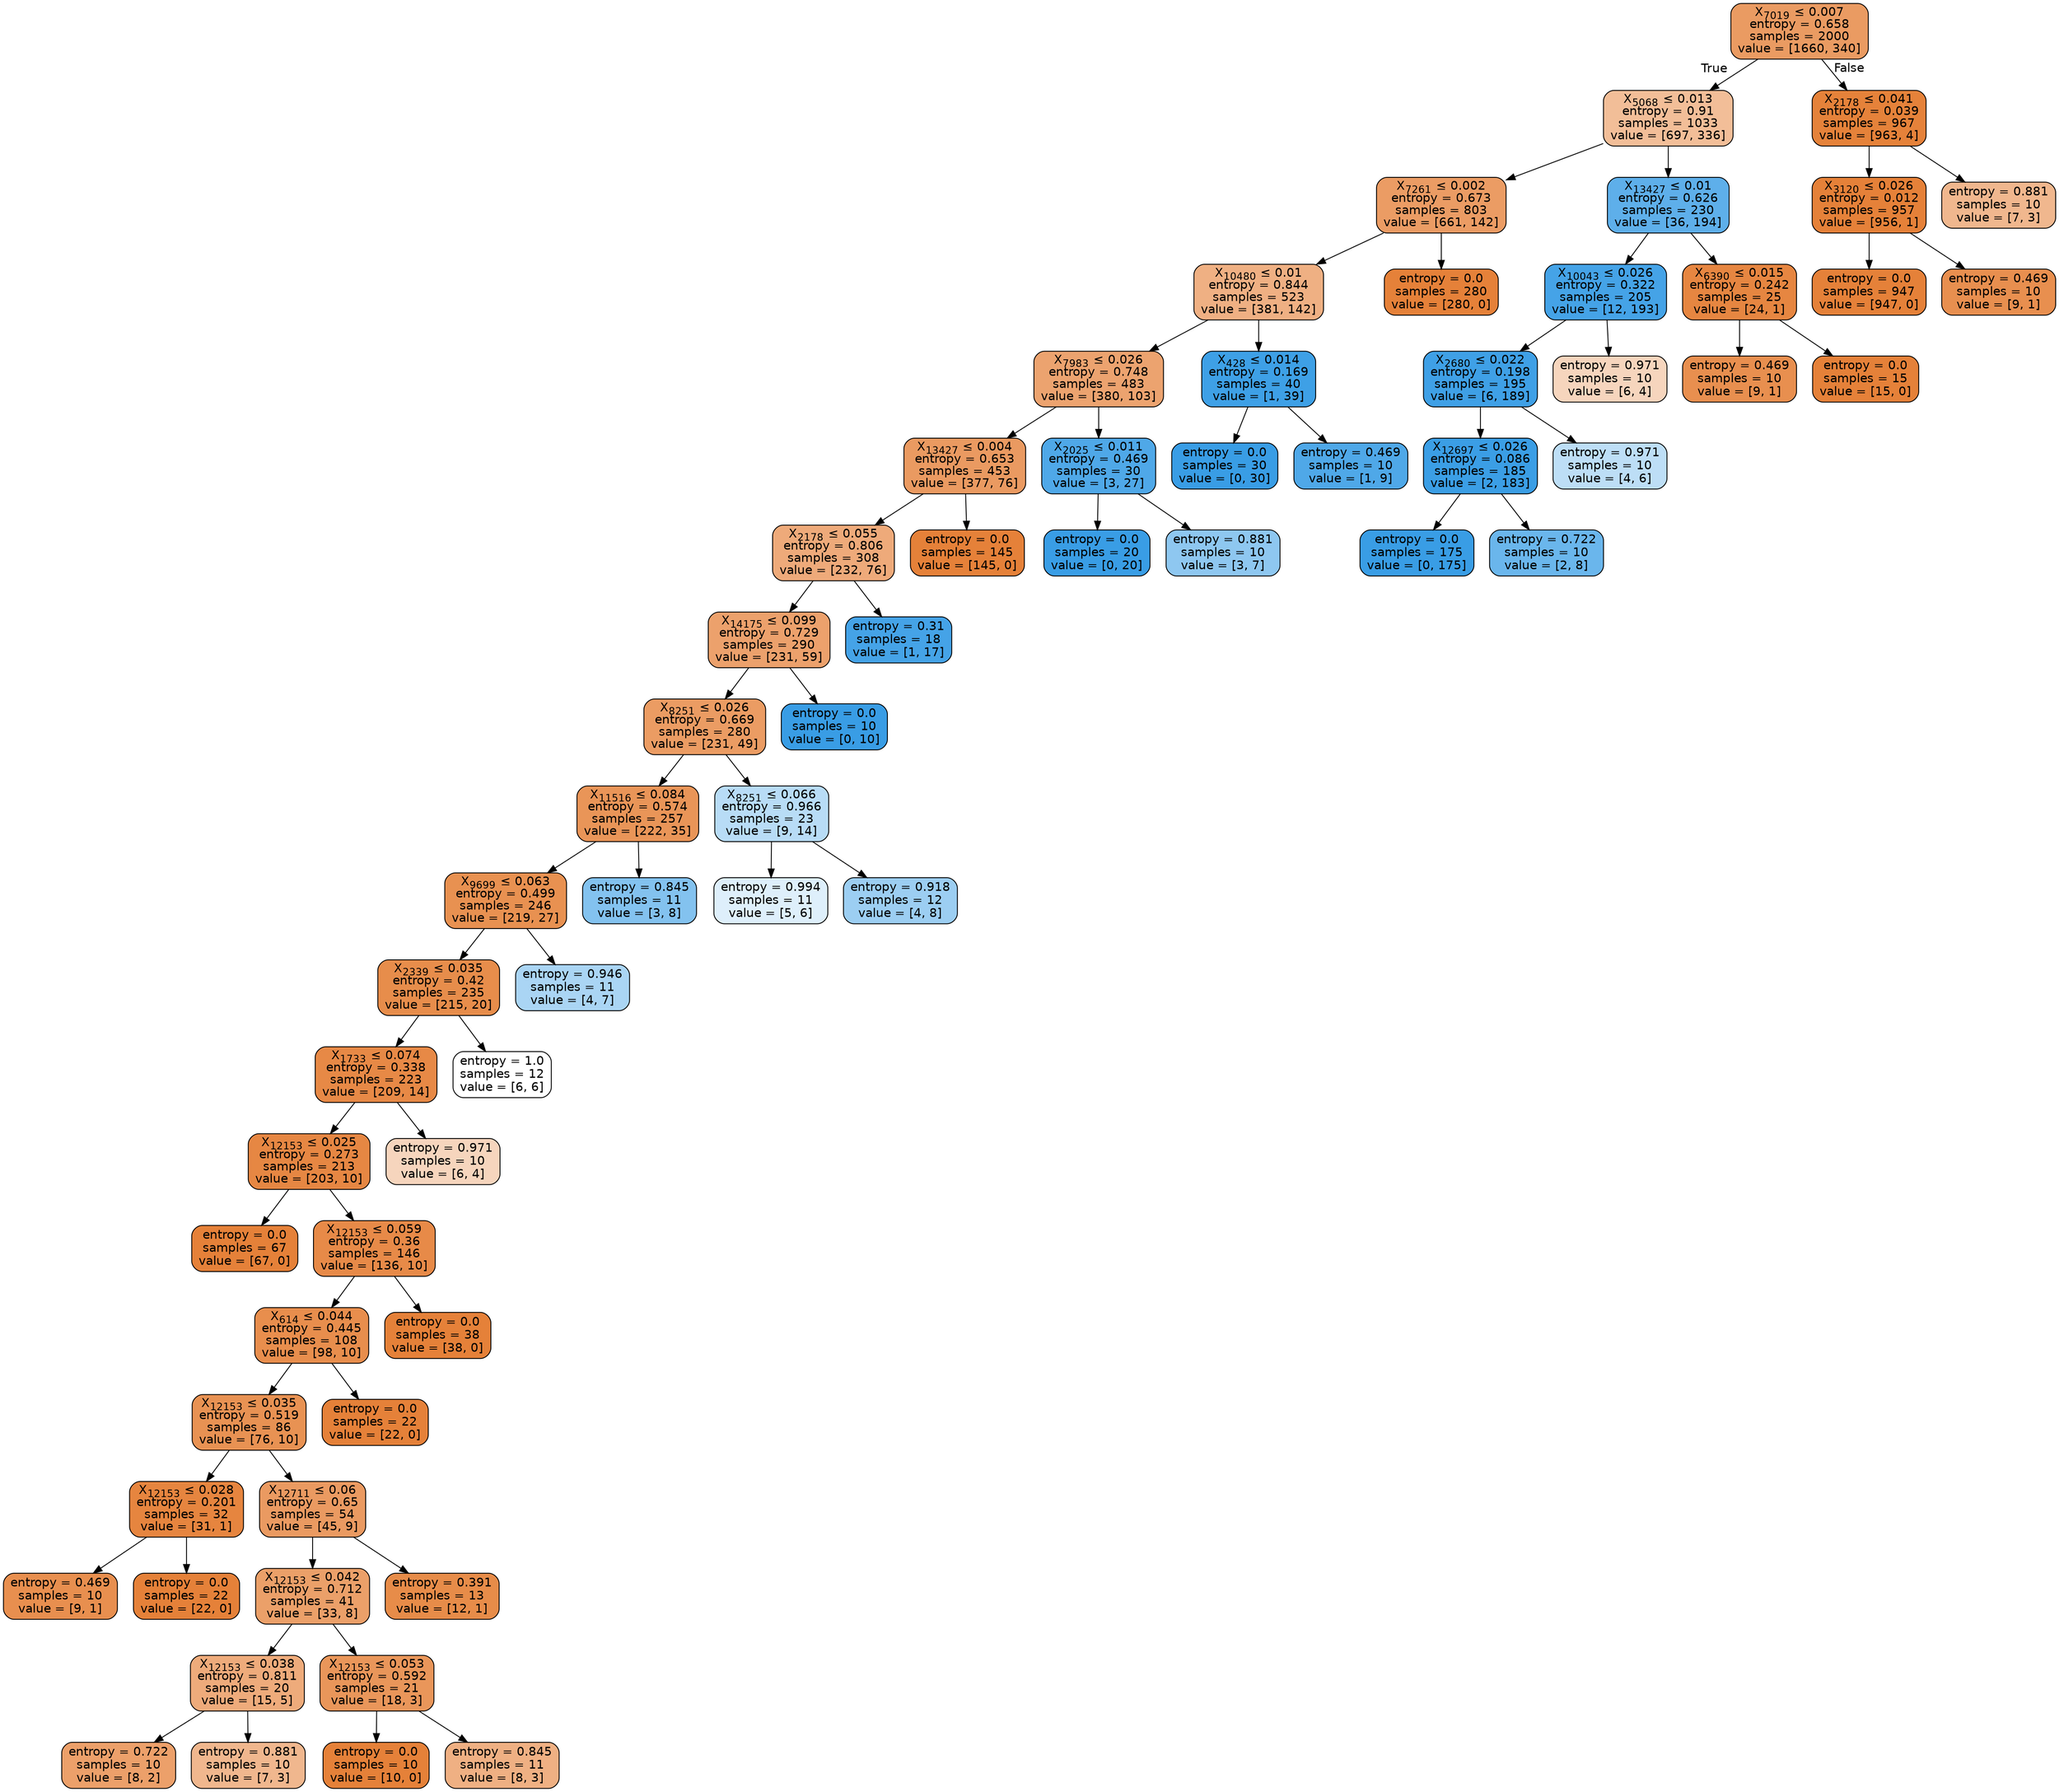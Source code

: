 digraph Tree {
node [shape=box, style="filled, rounded", color="black", fontname="helvetica"] ;
edge [fontname="helvetica"] ;
0 [label=<X<SUB>7019</SUB> &le; 0.007<br/>entropy = 0.658<br/>samples = 2000<br/>value = [1660, 340]>, fillcolor="#ea9b62"] ;
1 [label=<X<SUB>5068</SUB> &le; 0.013<br/>entropy = 0.91<br/>samples = 1033<br/>value = [697, 336]>, fillcolor="#f2be98"] ;
0 -> 1 [labeldistance=2.5, labelangle=45, headlabel="True"] ;
2 [label=<X<SUB>7261</SUB> &le; 0.002<br/>entropy = 0.673<br/>samples = 803<br/>value = [661, 142]>, fillcolor="#eb9c64"] ;
1 -> 2 ;
3 [label=<X<SUB>10480</SUB> &le; 0.01<br/>entropy = 0.844<br/>samples = 523<br/>value = [381, 142]>, fillcolor="#efb083"] ;
2 -> 3 ;
4 [label=<X<SUB>7983</SUB> &le; 0.026<br/>entropy = 0.748<br/>samples = 483<br/>value = [380, 103]>, fillcolor="#eca36f"] ;
3 -> 4 ;
5 [label=<X<SUB>13427</SUB> &le; 0.004<br/>entropy = 0.653<br/>samples = 453<br/>value = [377, 76]>, fillcolor="#ea9a61"] ;
4 -> 5 ;
6 [label=<X<SUB>2178</SUB> &le; 0.055<br/>entropy = 0.806<br/>samples = 308<br/>value = [232, 76]>, fillcolor="#eeaa7a"] ;
5 -> 6 ;
7 [label=<X<SUB>14175</SUB> &le; 0.099<br/>entropy = 0.729<br/>samples = 290<br/>value = [231, 59]>, fillcolor="#eca16c"] ;
6 -> 7 ;
8 [label=<X<SUB>8251</SUB> &le; 0.026<br/>entropy = 0.669<br/>samples = 280<br/>value = [231, 49]>, fillcolor="#eb9c63"] ;
7 -> 8 ;
9 [label=<X<SUB>11516</SUB> &le; 0.084<br/>entropy = 0.574<br/>samples = 257<br/>value = [222, 35]>, fillcolor="#e99558"] ;
8 -> 9 ;
10 [label=<X<SUB>9699</SUB> &le; 0.063<br/>entropy = 0.499<br/>samples = 246<br/>value = [219, 27]>, fillcolor="#e89151"] ;
9 -> 10 ;
11 [label=<X<SUB>2339</SUB> &le; 0.035<br/>entropy = 0.42<br/>samples = 235<br/>value = [215, 20]>, fillcolor="#e78d4b"] ;
10 -> 11 ;
12 [label=<X<SUB>1733</SUB> &le; 0.074<br/>entropy = 0.338<br/>samples = 223<br/>value = [209, 14]>, fillcolor="#e78946"] ;
11 -> 12 ;
13 [label=<X<SUB>12153</SUB> &le; 0.025<br/>entropy = 0.273<br/>samples = 213<br/>value = [203, 10]>, fillcolor="#e68743"] ;
12 -> 13 ;
14 [label=<entropy = 0.0<br/>samples = 67<br/>value = [67, 0]>, fillcolor="#e58139"] ;
13 -> 14 ;
15 [label=<X<SUB>12153</SUB> &le; 0.059<br/>entropy = 0.36<br/>samples = 146<br/>value = [136, 10]>, fillcolor="#e78a48"] ;
13 -> 15 ;
16 [label=<X<SUB>614</SUB> &le; 0.044<br/>entropy = 0.445<br/>samples = 108<br/>value = [98, 10]>, fillcolor="#e88e4d"] ;
15 -> 16 ;
17 [label=<X<SUB>12153</SUB> &le; 0.035<br/>entropy = 0.519<br/>samples = 86<br/>value = [76, 10]>, fillcolor="#e89253"] ;
16 -> 17 ;
18 [label=<X<SUB>12153</SUB> &le; 0.028<br/>entropy = 0.201<br/>samples = 32<br/>value = [31, 1]>, fillcolor="#e6853f"] ;
17 -> 18 ;
19 [label=<entropy = 0.469<br/>samples = 10<br/>value = [9, 1]>, fillcolor="#e88f4f"] ;
18 -> 19 ;
20 [label=<entropy = 0.0<br/>samples = 22<br/>value = [22, 0]>, fillcolor="#e58139"] ;
18 -> 20 ;
21 [label=<X<SUB>12711</SUB> &le; 0.06<br/>entropy = 0.65<br/>samples = 54<br/>value = [45, 9]>, fillcolor="#ea9a61"] ;
17 -> 21 ;
22 [label=<X<SUB>12153</SUB> &le; 0.042<br/>entropy = 0.712<br/>samples = 41<br/>value = [33, 8]>, fillcolor="#eba069"] ;
21 -> 22 ;
23 [label=<X<SUB>12153</SUB> &le; 0.038<br/>entropy = 0.811<br/>samples = 20<br/>value = [15, 5]>, fillcolor="#eeab7b"] ;
22 -> 23 ;
24 [label=<entropy = 0.722<br/>samples = 10<br/>value = [8, 2]>, fillcolor="#eca06a"] ;
23 -> 24 ;
25 [label=<entropy = 0.881<br/>samples = 10<br/>value = [7, 3]>, fillcolor="#f0b78e"] ;
23 -> 25 ;
26 [label=<X<SUB>12153</SUB> &le; 0.053<br/>entropy = 0.592<br/>samples = 21<br/>value = [18, 3]>, fillcolor="#e9965a"] ;
22 -> 26 ;
27 [label=<entropy = 0.0<br/>samples = 10<br/>value = [10, 0]>, fillcolor="#e58139"] ;
26 -> 27 ;
28 [label=<entropy = 0.845<br/>samples = 11<br/>value = [8, 3]>, fillcolor="#efb083"] ;
26 -> 28 ;
29 [label=<entropy = 0.391<br/>samples = 13<br/>value = [12, 1]>, fillcolor="#e78c49"] ;
21 -> 29 ;
30 [label=<entropy = 0.0<br/>samples = 22<br/>value = [22, 0]>, fillcolor="#e58139"] ;
16 -> 30 ;
31 [label=<entropy = 0.0<br/>samples = 38<br/>value = [38, 0]>, fillcolor="#e58139"] ;
15 -> 31 ;
32 [label=<entropy = 0.971<br/>samples = 10<br/>value = [6, 4]>, fillcolor="#f6d5bd"] ;
12 -> 32 ;
33 [label=<entropy = 1.0<br/>samples = 12<br/>value = [6, 6]>, fillcolor="#ffffff"] ;
11 -> 33 ;
34 [label=<entropy = 0.946<br/>samples = 11<br/>value = [4, 7]>, fillcolor="#aad5f4"] ;
10 -> 34 ;
35 [label=<entropy = 0.845<br/>samples = 11<br/>value = [3, 8]>, fillcolor="#83c2ef"] ;
9 -> 35 ;
36 [label=<X<SUB>8251</SUB> &le; 0.066<br/>entropy = 0.966<br/>samples = 23<br/>value = [9, 14]>, fillcolor="#b8dcf6"] ;
8 -> 36 ;
37 [label=<entropy = 0.994<br/>samples = 11<br/>value = [5, 6]>, fillcolor="#deeffb"] ;
36 -> 37 ;
38 [label=<entropy = 0.918<br/>samples = 12<br/>value = [4, 8]>, fillcolor="#9ccef2"] ;
36 -> 38 ;
39 [label=<entropy = 0.0<br/>samples = 10<br/>value = [0, 10]>, fillcolor="#399de5"] ;
7 -> 39 ;
40 [label=<entropy = 0.31<br/>samples = 18<br/>value = [1, 17]>, fillcolor="#45a3e7"] ;
6 -> 40 ;
41 [label=<entropy = 0.0<br/>samples = 145<br/>value = [145, 0]>, fillcolor="#e58139"] ;
5 -> 41 ;
42 [label=<X<SUB>2025</SUB> &le; 0.011<br/>entropy = 0.469<br/>samples = 30<br/>value = [3, 27]>, fillcolor="#4fa8e8"] ;
4 -> 42 ;
43 [label=<entropy = 0.0<br/>samples = 20<br/>value = [0, 20]>, fillcolor="#399de5"] ;
42 -> 43 ;
44 [label=<entropy = 0.881<br/>samples = 10<br/>value = [3, 7]>, fillcolor="#8ec7f0"] ;
42 -> 44 ;
45 [label=<X<SUB>428</SUB> &le; 0.014<br/>entropy = 0.169<br/>samples = 40<br/>value = [1, 39]>, fillcolor="#3ea0e6"] ;
3 -> 45 ;
46 [label=<entropy = 0.0<br/>samples = 30<br/>value = [0, 30]>, fillcolor="#399de5"] ;
45 -> 46 ;
47 [label=<entropy = 0.469<br/>samples = 10<br/>value = [1, 9]>, fillcolor="#4fa8e8"] ;
45 -> 47 ;
48 [label=<entropy = 0.0<br/>samples = 280<br/>value = [280, 0]>, fillcolor="#e58139"] ;
2 -> 48 ;
49 [label=<X<SUB>13427</SUB> &le; 0.01<br/>entropy = 0.626<br/>samples = 230<br/>value = [36, 194]>, fillcolor="#5eafea"] ;
1 -> 49 ;
50 [label=<X<SUB>10043</SUB> &le; 0.026<br/>entropy = 0.322<br/>samples = 205<br/>value = [12, 193]>, fillcolor="#45a3e7"] ;
49 -> 50 ;
51 [label=<X<SUB>2680</SUB> &le; 0.022<br/>entropy = 0.198<br/>samples = 195<br/>value = [6, 189]>, fillcolor="#3fa0e6"] ;
50 -> 51 ;
52 [label=<X<SUB>12697</SUB> &le; 0.026<br/>entropy = 0.086<br/>samples = 185<br/>value = [2, 183]>, fillcolor="#3b9ee5"] ;
51 -> 52 ;
53 [label=<entropy = 0.0<br/>samples = 175<br/>value = [0, 175]>, fillcolor="#399de5"] ;
52 -> 53 ;
54 [label=<entropy = 0.722<br/>samples = 10<br/>value = [2, 8]>, fillcolor="#6ab6ec"] ;
52 -> 54 ;
55 [label=<entropy = 0.971<br/>samples = 10<br/>value = [4, 6]>, fillcolor="#bddef6"] ;
51 -> 55 ;
56 [label=<entropy = 0.971<br/>samples = 10<br/>value = [6, 4]>, fillcolor="#f6d5bd"] ;
50 -> 56 ;
57 [label=<X<SUB>6390</SUB> &le; 0.015<br/>entropy = 0.242<br/>samples = 25<br/>value = [24, 1]>, fillcolor="#e68641"] ;
49 -> 57 ;
58 [label=<entropy = 0.469<br/>samples = 10<br/>value = [9, 1]>, fillcolor="#e88f4f"] ;
57 -> 58 ;
59 [label=<entropy = 0.0<br/>samples = 15<br/>value = [15, 0]>, fillcolor="#e58139"] ;
57 -> 59 ;
60 [label=<X<SUB>2178</SUB> &le; 0.041<br/>entropy = 0.039<br/>samples = 967<br/>value = [963, 4]>, fillcolor="#e5823a"] ;
0 -> 60 [labeldistance=2.5, labelangle=-45, headlabel="False"] ;
61 [label=<X<SUB>3120</SUB> &le; 0.026<br/>entropy = 0.012<br/>samples = 957<br/>value = [956, 1]>, fillcolor="#e58139"] ;
60 -> 61 ;
62 [label=<entropy = 0.0<br/>samples = 947<br/>value = [947, 0]>, fillcolor="#e58139"] ;
61 -> 62 ;
63 [label=<entropy = 0.469<br/>samples = 10<br/>value = [9, 1]>, fillcolor="#e88f4f"] ;
61 -> 63 ;
64 [label=<entropy = 0.881<br/>samples = 10<br/>value = [7, 3]>, fillcolor="#f0b78e"] ;
60 -> 64 ;
}